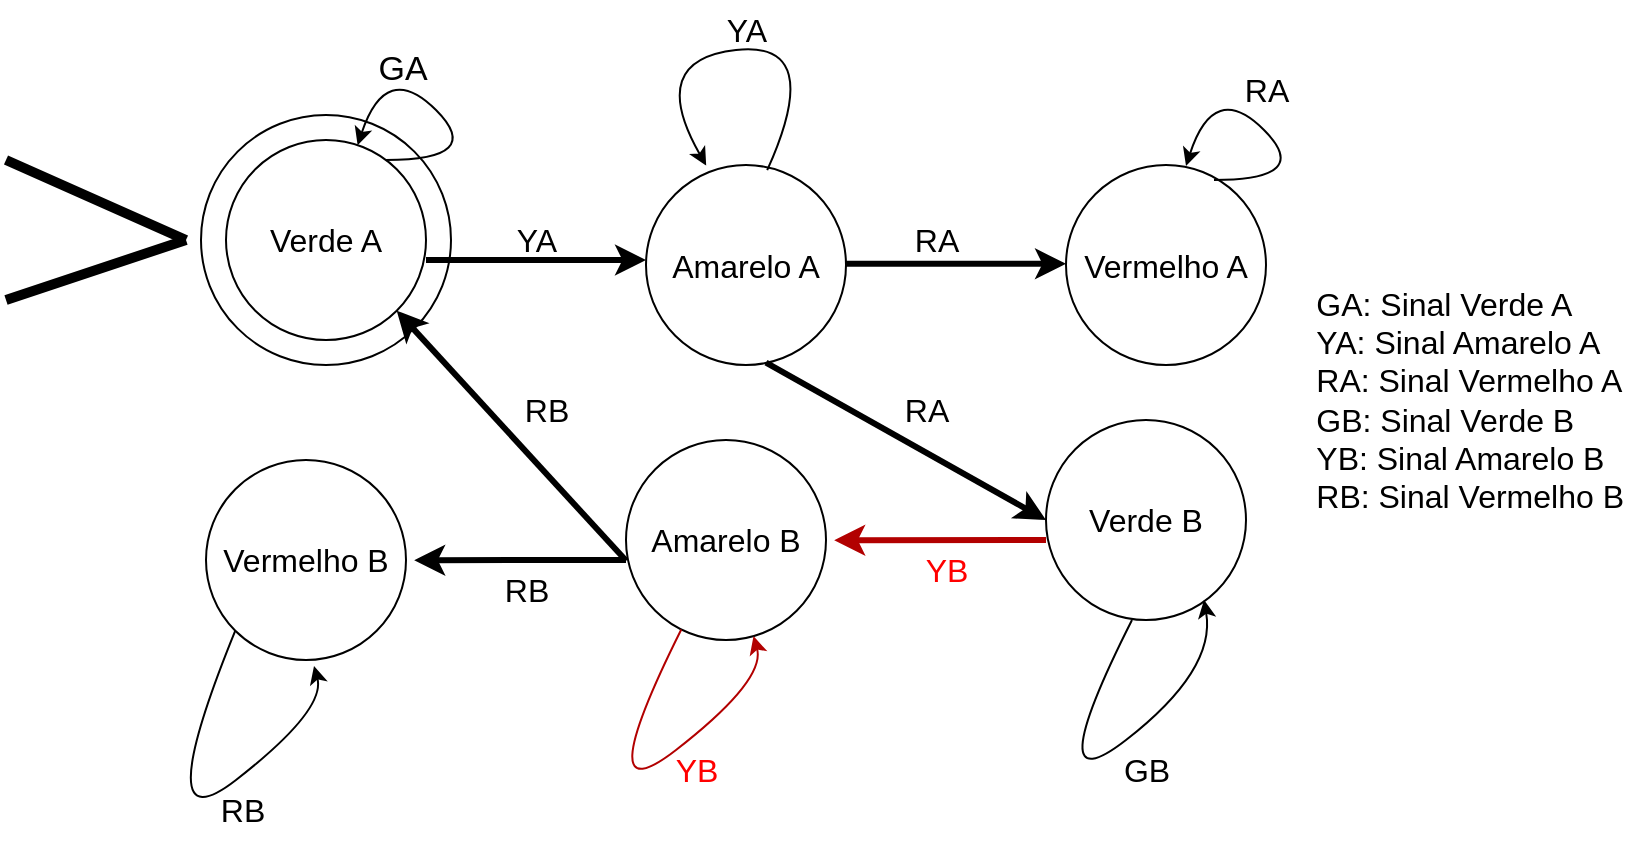 <mxfile version="21.6.8" type="device">
  <diagram id="R2lEEEUBdFMjLlhIrx00" name="Page-1">
    <mxGraphModel dx="1687" dy="929" grid="1" gridSize="10" guides="1" tooltips="1" connect="1" arrows="1" fold="1" page="1" pageScale="1" pageWidth="850" pageHeight="1100" math="0" shadow="0" extFonts="Permanent Marker^https://fonts.googleapis.com/css?family=Permanent+Marker">
      <root>
        <mxCell id="0" />
        <mxCell id="1" parent="0" />
        <mxCell id="zoEG0AGplNm5yNp7jDaA-6" value="" style="ellipse;whiteSpace=wrap;html=1;aspect=fixed;" vertex="1" parent="1">
          <mxGeometry x="147.5" y="297.5" width="125" height="125" as="geometry" />
        </mxCell>
        <mxCell id="zoEG0AGplNm5yNp7jDaA-1" value="&lt;font style=&quot;font-size: 16px;&quot;&gt;Verde A&lt;/font&gt;" style="ellipse;whiteSpace=wrap;html=1;aspect=fixed;" vertex="1" parent="1">
          <mxGeometry x="160" y="310" width="100" height="100" as="geometry" />
        </mxCell>
        <mxCell id="zoEG0AGplNm5yNp7jDaA-4" value="" style="endArrow=none;html=1;rounded=0;strokeWidth=5;" edge="1" parent="1">
          <mxGeometry width="50" height="50" relative="1" as="geometry">
            <mxPoint x="50" y="390" as="sourcePoint" />
            <mxPoint x="140" y="360" as="targetPoint" />
          </mxGeometry>
        </mxCell>
        <mxCell id="zoEG0AGplNm5yNp7jDaA-5" value="" style="endArrow=none;html=1;rounded=0;strokeWidth=5;" edge="1" parent="1">
          <mxGeometry width="50" height="50" relative="1" as="geometry">
            <mxPoint x="50" y="320" as="sourcePoint" />
            <mxPoint x="140" y="360" as="targetPoint" />
          </mxGeometry>
        </mxCell>
        <mxCell id="zoEG0AGplNm5yNp7jDaA-7" value="" style="curved=1;endArrow=classic;html=1;rounded=0;" edge="1" parent="1" target="zoEG0AGplNm5yNp7jDaA-1">
          <mxGeometry width="50" height="50" relative="1" as="geometry">
            <mxPoint x="240" y="320" as="sourcePoint" />
            <mxPoint x="290" y="270" as="targetPoint" />
            <Array as="points">
              <mxPoint x="290" y="320" />
              <mxPoint x="240" y="270" />
            </Array>
          </mxGeometry>
        </mxCell>
        <mxCell id="zoEG0AGplNm5yNp7jDaA-8" value="&lt;font style=&quot;font-size: 17px;&quot;&gt;GA&lt;/font&gt;" style="text;html=1;align=center;verticalAlign=middle;resizable=0;points=[];autosize=1;strokeColor=none;fillColor=none;" vertex="1" parent="1">
          <mxGeometry x="222.5" y="260" width="50" height="30" as="geometry" />
        </mxCell>
        <mxCell id="zoEG0AGplNm5yNp7jDaA-10" value="" style="endArrow=classic;html=1;rounded=0;strokeWidth=3;fillColor=#e51400;strokeColor=#000000;" edge="1" parent="1">
          <mxGeometry width="50" height="50" relative="1" as="geometry">
            <mxPoint x="260" y="370" as="sourcePoint" />
            <mxPoint x="370" y="370" as="targetPoint" />
          </mxGeometry>
        </mxCell>
        <mxCell id="zoEG0AGplNm5yNp7jDaA-11" value="&lt;font style=&quot;font-size: 16px;&quot;&gt;Amarelo A&lt;/font&gt;" style="ellipse;whiteSpace=wrap;html=1;aspect=fixed;" vertex="1" parent="1">
          <mxGeometry x="370" y="322.5" width="100" height="100" as="geometry" />
        </mxCell>
        <mxCell id="zoEG0AGplNm5yNp7jDaA-12" value="" style="curved=1;endArrow=classic;html=1;rounded=0;entryX=0.301;entryY=0.003;entryDx=0;entryDy=0;entryPerimeter=0;exitX=0.606;exitY=0.026;exitDx=0;exitDy=0;exitPerimeter=0;" edge="1" parent="1" source="zoEG0AGplNm5yNp7jDaA-11" target="zoEG0AGplNm5yNp7jDaA-11">
          <mxGeometry width="50" height="50" relative="1" as="geometry">
            <mxPoint x="439" y="322.5" as="sourcePoint" />
            <mxPoint x="425" y="315.5" as="targetPoint" />
            <Array as="points">
              <mxPoint x="460" y="260" />
              <mxPoint x="370" y="270" />
            </Array>
          </mxGeometry>
        </mxCell>
        <mxCell id="zoEG0AGplNm5yNp7jDaA-13" value="&lt;font style=&quot;font-size: 16px;&quot;&gt;YA&lt;/font&gt;" style="text;html=1;align=center;verticalAlign=middle;resizable=0;points=[];autosize=1;strokeColor=none;fillColor=none;" vertex="1" parent="1">
          <mxGeometry x="400" y="240" width="40" height="30" as="geometry" />
        </mxCell>
        <mxCell id="zoEG0AGplNm5yNp7jDaA-14" value="" style="endArrow=classic;html=1;rounded=0;strokeWidth=3;" edge="1" parent="1">
          <mxGeometry width="50" height="50" relative="1" as="geometry">
            <mxPoint x="470" y="371.91" as="sourcePoint" />
            <mxPoint x="580" y="371.91" as="targetPoint" />
          </mxGeometry>
        </mxCell>
        <mxCell id="zoEG0AGplNm5yNp7jDaA-15" value="&lt;font style=&quot;font-size: 16px;&quot;&gt;Vermelho A&lt;/font&gt;" style="ellipse;whiteSpace=wrap;html=1;aspect=fixed;" vertex="1" parent="1">
          <mxGeometry x="580" y="322.5" width="100" height="100" as="geometry" />
        </mxCell>
        <mxCell id="zoEG0AGplNm5yNp7jDaA-16" value="" style="curved=1;endArrow=classic;html=1;rounded=0;" edge="1" parent="1">
          <mxGeometry width="50" height="50" relative="1" as="geometry">
            <mxPoint x="654" y="330" as="sourcePoint" />
            <mxPoint x="640" y="323" as="targetPoint" />
            <Array as="points">
              <mxPoint x="704" y="330" />
              <mxPoint x="654" y="280" />
            </Array>
          </mxGeometry>
        </mxCell>
        <mxCell id="zoEG0AGplNm5yNp7jDaA-17" value="&lt;font style=&quot;font-size: 16px;&quot;&gt;RA&lt;/font&gt;" style="text;html=1;align=center;verticalAlign=middle;resizable=0;points=[];autosize=1;strokeColor=none;fillColor=none;" vertex="1" parent="1">
          <mxGeometry x="655" y="270" width="50" height="30" as="geometry" />
        </mxCell>
        <mxCell id="zoEG0AGplNm5yNp7jDaA-19" value="" style="endArrow=classic;html=1;rounded=0;strokeWidth=3;" edge="1" parent="1">
          <mxGeometry width="50" height="50" relative="1" as="geometry">
            <mxPoint x="430" y="421.32" as="sourcePoint" />
            <mxPoint x="570" y="500" as="targetPoint" />
          </mxGeometry>
        </mxCell>
        <mxCell id="zoEG0AGplNm5yNp7jDaA-20" value="&lt;font style=&quot;font-size: 16px;&quot;&gt;Verde B&lt;/font&gt;" style="ellipse;whiteSpace=wrap;html=1;aspect=fixed;" vertex="1" parent="1">
          <mxGeometry x="570" y="450" width="100" height="100" as="geometry" />
        </mxCell>
        <mxCell id="zoEG0AGplNm5yNp7jDaA-22" value="&lt;font style=&quot;font-size: 16px;&quot;&gt;GB&lt;/font&gt;" style="text;html=1;align=center;verticalAlign=middle;resizable=0;points=[];autosize=1;strokeColor=none;fillColor=none;" vertex="1" parent="1">
          <mxGeometry x="595" y="610" width="50" height="30" as="geometry" />
        </mxCell>
        <mxCell id="zoEG0AGplNm5yNp7jDaA-23" value="" style="endArrow=classic;html=1;rounded=0;strokeWidth=3;exitX=-0.041;exitY=0.669;exitDx=0;exitDy=0;exitPerimeter=0;fillColor=#e51400;strokeColor=#B20000;" edge="1" parent="1">
          <mxGeometry width="50" height="50" relative="1" as="geometry">
            <mxPoint x="570.0" y="510.0" as="sourcePoint" />
            <mxPoint x="464.1" y="510.1" as="targetPoint" />
          </mxGeometry>
        </mxCell>
        <mxCell id="zoEG0AGplNm5yNp7jDaA-24" value="&lt;font style=&quot;font-size: 16px;&quot;&gt;Amarelo B&lt;/font&gt;" style="ellipse;whiteSpace=wrap;html=1;aspect=fixed;" vertex="1" parent="1">
          <mxGeometry x="360" y="460" width="100" height="100" as="geometry" />
        </mxCell>
        <mxCell id="zoEG0AGplNm5yNp7jDaA-25" value="" style="curved=1;endArrow=classic;html=1;rounded=0;fillColor=#e51400;strokeColor=#B20000;" edge="1" parent="1" source="zoEG0AGplNm5yNp7jDaA-24" target="zoEG0AGplNm5yNp7jDaA-24">
          <mxGeometry width="50" height="50" relative="1" as="geometry">
            <mxPoint x="360" y="580" as="sourcePoint" />
            <mxPoint x="416" y="623" as="targetPoint" />
            <Array as="points">
              <mxPoint x="340" y="650" />
              <mxPoint x="430" y="580" />
            </Array>
          </mxGeometry>
        </mxCell>
        <mxCell id="zoEG0AGplNm5yNp7jDaA-27" value="&lt;font style=&quot;font-size: 16px;&quot;&gt;&lt;font color=&quot;#ff0000&quot;&gt;YB&lt;/font&gt;&lt;br&gt;&lt;/font&gt;" style="text;html=1;align=center;verticalAlign=middle;resizable=0;points=[];autosize=1;strokeColor=none;fillColor=none;" vertex="1" parent="1">
          <mxGeometry x="375" y="610" width="40" height="30" as="geometry" />
        </mxCell>
        <mxCell id="zoEG0AGplNm5yNp7jDaA-28" value="" style="endArrow=classic;html=1;rounded=0;strokeWidth=3;exitX=0.001;exitY=0.604;exitDx=0;exitDy=0;exitPerimeter=0;entryX=1;entryY=1;entryDx=0;entryDy=0;" edge="1" parent="1" source="zoEG0AGplNm5yNp7jDaA-24" target="zoEG0AGplNm5yNp7jDaA-1">
          <mxGeometry width="50" height="50" relative="1" as="geometry">
            <mxPoint x="200" y="430" as="sourcePoint" />
            <mxPoint x="340" y="508.68" as="targetPoint" />
          </mxGeometry>
        </mxCell>
        <mxCell id="zoEG0AGplNm5yNp7jDaA-29" value="&lt;font style=&quot;font-size: 16px;&quot;&gt;RB&lt;br&gt;&lt;/font&gt;" style="text;html=1;align=center;verticalAlign=middle;resizable=0;points=[];autosize=1;strokeColor=none;fillColor=none;" vertex="1" parent="1">
          <mxGeometry x="295" y="430" width="50" height="30" as="geometry" />
        </mxCell>
        <mxCell id="zoEG0AGplNm5yNp7jDaA-32" value="" style="endArrow=classic;html=1;rounded=0;strokeWidth=3;exitX=-0.041;exitY=0.669;exitDx=0;exitDy=0;exitPerimeter=0;" edge="1" parent="1">
          <mxGeometry width="50" height="50" relative="1" as="geometry">
            <mxPoint x="360.0" y="520.0" as="sourcePoint" />
            <mxPoint x="254.1" y="520.1" as="targetPoint" />
          </mxGeometry>
        </mxCell>
        <mxCell id="zoEG0AGplNm5yNp7jDaA-33" value="&lt;font style=&quot;font-size: 16px;&quot;&gt;Vermelho B&lt;/font&gt;" style="ellipse;whiteSpace=wrap;html=1;aspect=fixed;" vertex="1" parent="1">
          <mxGeometry x="150" y="470" width="100" height="100" as="geometry" />
        </mxCell>
        <mxCell id="zoEG0AGplNm5yNp7jDaA-34" value="" style="curved=1;endArrow=classic;html=1;rounded=0;exitX=0;exitY=1;exitDx=0;exitDy=0;" edge="1" parent="1" source="zoEG0AGplNm5yNp7jDaA-33">
          <mxGeometry width="50" height="50" relative="1" as="geometry">
            <mxPoint x="168" y="570" as="sourcePoint" />
            <mxPoint x="204" y="573" as="targetPoint" />
            <Array as="points">
              <mxPoint x="120" y="665" />
              <mxPoint x="210" y="595" />
            </Array>
          </mxGeometry>
        </mxCell>
        <mxCell id="zoEG0AGplNm5yNp7jDaA-35" value="&lt;font style=&quot;font-size: 16px;&quot;&gt;RB&lt;br&gt;&lt;/font&gt;" style="text;html=1;align=center;verticalAlign=middle;resizable=0;points=[];autosize=1;strokeColor=none;fillColor=none;" vertex="1" parent="1">
          <mxGeometry x="142.5" y="630" width="50" height="30" as="geometry" />
        </mxCell>
        <mxCell id="zoEG0AGplNm5yNp7jDaA-36" value="&lt;font style=&quot;font-size: 16px;&quot;&gt;RB&lt;br&gt;&lt;/font&gt;" style="text;html=1;align=center;verticalAlign=middle;resizable=0;points=[];autosize=1;strokeColor=none;fillColor=none;" vertex="1" parent="1">
          <mxGeometry x="285" y="520" width="50" height="30" as="geometry" />
        </mxCell>
        <mxCell id="zoEG0AGplNm5yNp7jDaA-37" value="&lt;font style=&quot;font-size: 16px;&quot;&gt;&lt;font color=&quot;#ff0000&quot;&gt;YB&lt;/font&gt;&lt;br&gt;&lt;/font&gt;" style="text;html=1;align=center;verticalAlign=middle;resizable=0;points=[];autosize=1;strokeColor=none;fillColor=none;" vertex="1" parent="1">
          <mxGeometry x="500" y="510" width="40" height="30" as="geometry" />
        </mxCell>
        <mxCell id="zoEG0AGplNm5yNp7jDaA-38" value="&lt;font style=&quot;font-size: 16px;&quot;&gt;RA&lt;br&gt;&lt;/font&gt;" style="text;html=1;align=center;verticalAlign=middle;resizable=0;points=[];autosize=1;strokeColor=none;fillColor=none;" vertex="1" parent="1">
          <mxGeometry x="485" y="430" width="50" height="30" as="geometry" />
        </mxCell>
        <mxCell id="zoEG0AGplNm5yNp7jDaA-39" value="&lt;font style=&quot;font-size: 16px;&quot;&gt;RA&lt;br&gt;&lt;/font&gt;" style="text;html=1;align=center;verticalAlign=middle;resizable=0;points=[];autosize=1;strokeColor=none;fillColor=none;" vertex="1" parent="1">
          <mxGeometry x="490" y="345" width="50" height="30" as="geometry" />
        </mxCell>
        <mxCell id="zoEG0AGplNm5yNp7jDaA-40" value="&lt;font style=&quot;font-size: 16px;&quot;&gt;YA&lt;br&gt;&lt;/font&gt;" style="text;html=1;align=center;verticalAlign=middle;resizable=0;points=[];autosize=1;strokeColor=none;fillColor=none;" vertex="1" parent="1">
          <mxGeometry x="295" y="345" width="40" height="30" as="geometry" />
        </mxCell>
        <mxCell id="zoEG0AGplNm5yNp7jDaA-41" value="&lt;div style=&quot;text-align: justify; font-size: 16px;&quot;&gt;&lt;span style=&quot;background-color: initial;&quot;&gt;&lt;font style=&quot;font-size: 16px;&quot;&gt;GA: Sinal Verde A&lt;/font&gt;&lt;/span&gt;&lt;/div&gt;&lt;div style=&quot;text-align: justify; font-size: 16px;&quot;&gt;&lt;span style=&quot;background-color: initial;&quot;&gt;&lt;font style=&quot;font-size: 16px;&quot;&gt;YA: Sinal Amarelo A&lt;/font&gt;&lt;/span&gt;&lt;/div&gt;&lt;div style=&quot;text-align: justify; font-size: 16px;&quot;&gt;&lt;span style=&quot;background-color: initial;&quot;&gt;&lt;font style=&quot;font-size: 16px;&quot;&gt;RA: Sinal Vermelho A&lt;/font&gt;&lt;/span&gt;&lt;/div&gt;&lt;div style=&quot;text-align: justify; font-size: 16px;&quot;&gt;&lt;span style=&quot;background-color: initial;&quot;&gt;&lt;font style=&quot;font-size: 16px;&quot;&gt;GB: Sinal Verde B&lt;/font&gt;&lt;/span&gt;&lt;/div&gt;&lt;div style=&quot;text-align: justify; font-size: 16px;&quot;&gt;&lt;span style=&quot;background-color: initial;&quot;&gt;&lt;font style=&quot;font-size: 16px;&quot;&gt;YB: Sinal Amarelo B&lt;/font&gt;&lt;/span&gt;&lt;/div&gt;&lt;div style=&quot;text-align: justify; font-size: 16px;&quot;&gt;&lt;span style=&quot;background-color: initial;&quot;&gt;&lt;font style=&quot;font-size: 16px;&quot;&gt;RB: Sinal Vermelho B&lt;/font&gt;&lt;/span&gt;&lt;/div&gt;" style="text;html=1;align=right;verticalAlign=middle;resizable=0;points=[];autosize=1;strokeColor=none;fillColor=none;" vertex="1" parent="1">
          <mxGeometry x="680" y="375" width="180" height="130" as="geometry" />
        </mxCell>
        <mxCell id="zoEG0AGplNm5yNp7jDaA-42" value="" style="curved=1;endArrow=classic;html=1;rounded=0;entryX=0.79;entryY=0.9;entryDx=0;entryDy=0;entryPerimeter=0;" edge="1" parent="1" target="zoEG0AGplNm5yNp7jDaA-20">
          <mxGeometry width="50" height="50" relative="1" as="geometry">
            <mxPoint x="613" y="550" as="sourcePoint" />
            <mxPoint x="649" y="553" as="targetPoint" />
            <Array as="points">
              <mxPoint x="565" y="645" />
              <mxPoint x="655" y="575" />
            </Array>
          </mxGeometry>
        </mxCell>
      </root>
    </mxGraphModel>
  </diagram>
</mxfile>
